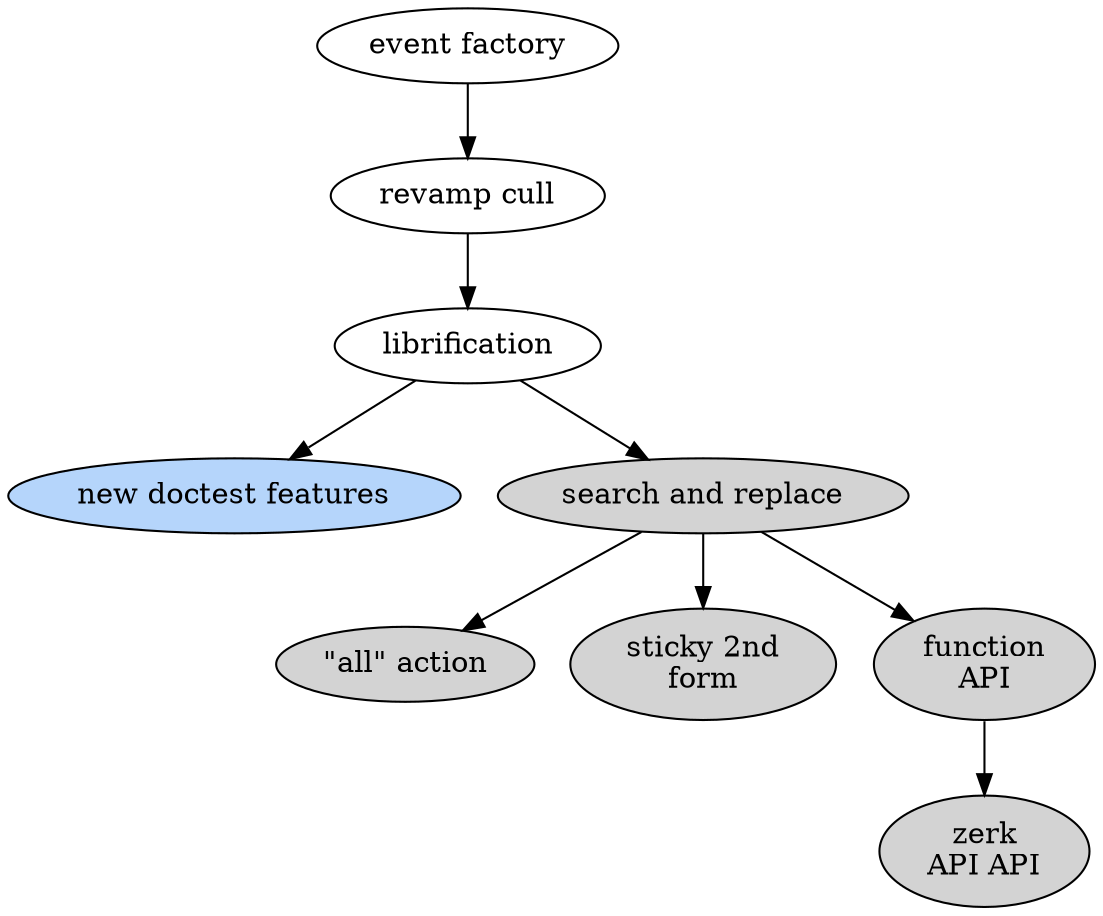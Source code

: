 digraph {

  ev [label="event factory"]

  cu [label="revamp cull"]

  lib [label="librification"]

  dct [label="new doctest features" style=filled fillcolor="#b5d5fb"]

  sr [label="search and replace" style=filled]

  al [label="\"all\" action" style=filled]

  st [label="sticky 2nd\nform" style=filled]

  fu [label="function\nAPI" style=filled]

  API [label="zerk\nAPI API" style=filled]

  ev->cu
  cu->lib
  lib->dct
  lib->sr
  sr->st
  sr->fu
  fu->API
  sr->al
}
